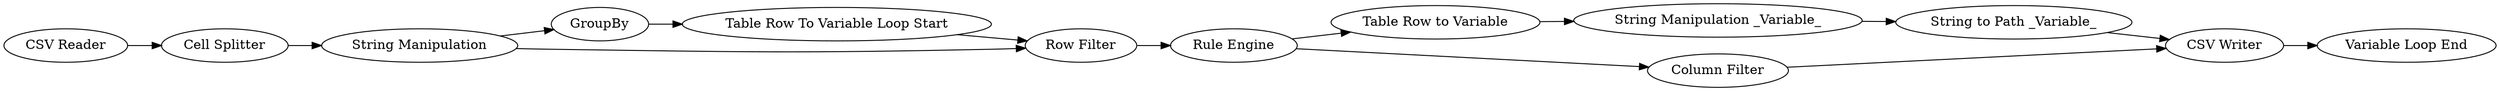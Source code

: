 digraph {
	31 -> 34
	22 -> 7
	2 -> 23
	32 -> 33
	7 -> 16
	16 -> 24
	24 -> 29
	30 -> 31
	24 -> 30
	23 -> 16
	29 -> 32
	1 -> 2
	23 -> 22
	33 -> 31
	16 [label="Row Filter"]
	24 [label="Rule Engine"]
	1 [label="CSV Reader"]
	7 [label="Table Row To Variable Loop Start"]
	34 [label="Variable Loop End"]
	22 [label=GroupBy]
	29 [label="Table Row to Variable"]
	31 [label="CSV Writer"]
	23 [label="String Manipulation"]
	32 [label="String Manipulation _Variable_"]
	33 [label="String to Path _Variable_"]
	30 [label="Column Filter"]
	2 [label="Cell Splitter"]
	rankdir=LR
}
